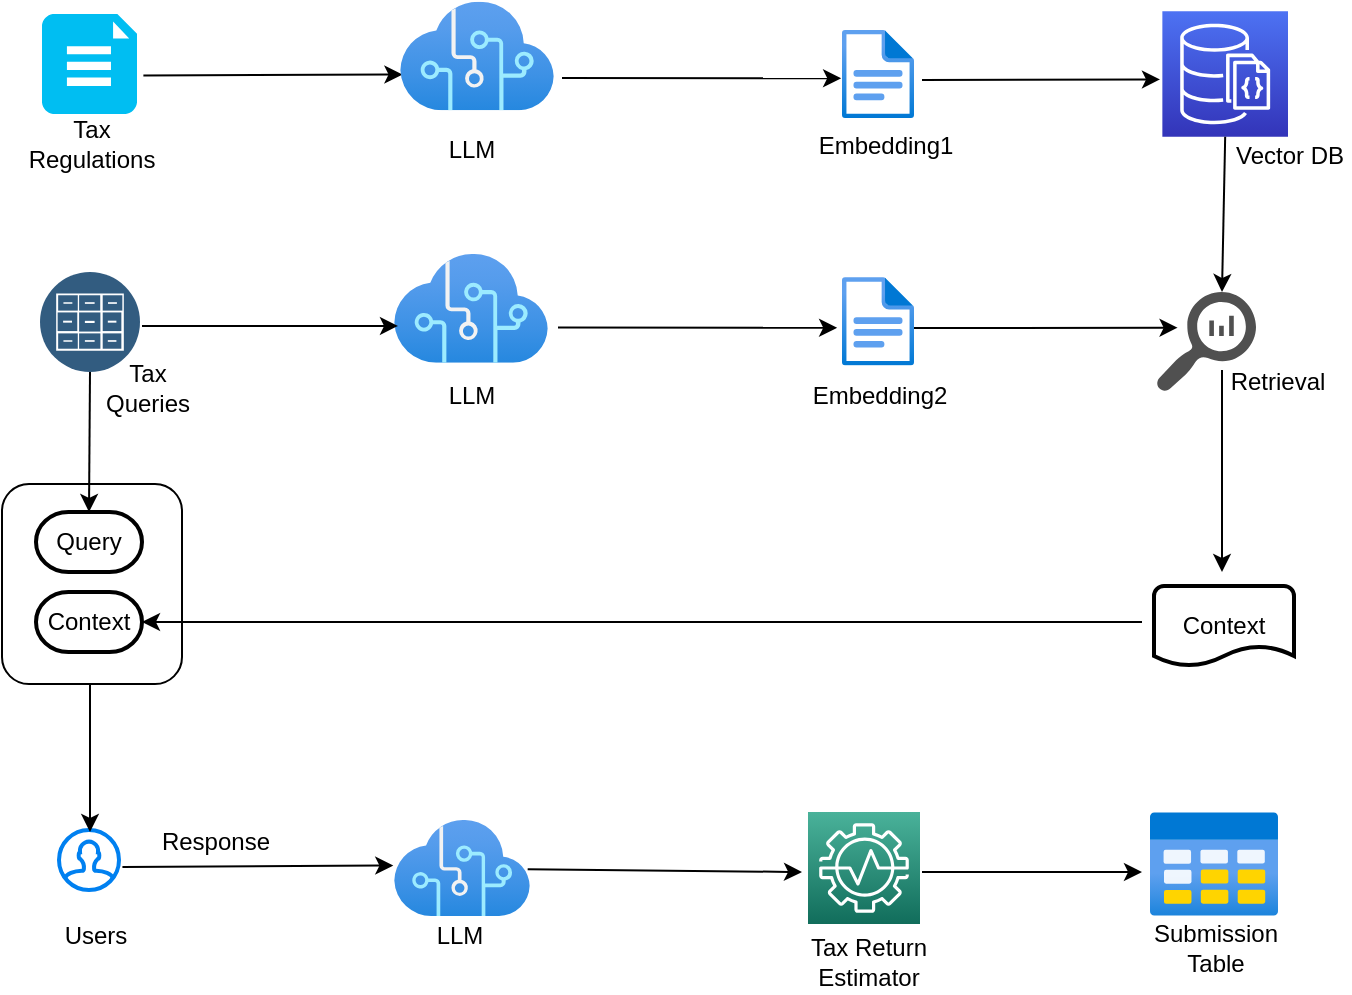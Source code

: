 <mxfile>
    <diagram id="Q0Bqb7_0KAcd7Om0uFCT" name="Page-1">
        <mxGraphModel dx="1507" dy="697" grid="1" gridSize="10" guides="1" tooltips="1" connect="1" arrows="1" fold="1" page="1" pageScale="1" pageWidth="827" pageHeight="1169" math="0" shadow="0">
            <root>
                <mxCell id="0"/>
                <mxCell id="1" parent="0"/>
                <mxCell id="199" value="" style="rounded=1;whiteSpace=wrap;html=1;" parent="1" vertex="1">
                    <mxGeometry x="100" y="386" width="90" height="100" as="geometry"/>
                </mxCell>
                <mxCell id="80" value="" style="verticalLabelPosition=bottom;html=1;verticalAlign=top;align=center;strokeColor=none;fillColor=#00BEF2;shape=mxgraph.azure.file_2;pointerEvents=1;" parent="1" vertex="1">
                    <mxGeometry x="120" y="151" width="47.5" height="50" as="geometry"/>
                </mxCell>
                <mxCell id="83" value="" style="endArrow=classic;html=1;entryX=-0.036;entryY=0.67;entryDx=0;entryDy=0;entryPerimeter=0;exitX=0.983;exitY=0.614;exitDx=0;exitDy=0;exitPerimeter=0;" parent="1" edge="1">
                    <mxGeometry width="50" height="50" relative="1" as="geometry">
                        <mxPoint x="170.693" y="181.7" as="sourcePoint"/>
                        <mxPoint x="300.228" y="181.241" as="targetPoint"/>
                    </mxGeometry>
                </mxCell>
                <mxCell id="121" value="" style="aspect=fixed;html=1;points=[];align=center;image;fontSize=12;image=img/lib/azure2/general/File.svg;" parent="1" vertex="1">
                    <mxGeometry x="520" y="158.82" width="36" height="44.36" as="geometry"/>
                </mxCell>
                <mxCell id="128" value="" style="html=1;verticalLabelPosition=bottom;align=center;labelBackgroundColor=#ffffff;verticalAlign=top;strokeWidth=2;strokeColor=#0080F0;shadow=0;dashed=0;shape=mxgraph.ios7.icons.user;" parent="1" vertex="1">
                    <mxGeometry x="128.5" y="559" width="30" height="30" as="geometry"/>
                </mxCell>
                <mxCell id="130" value="" style="endArrow=classic;html=1;exitX=1.057;exitY=0.616;exitDx=0;exitDy=0;exitPerimeter=0;entryX=-0.005;entryY=0.474;entryDx=0;entryDy=0;entryPerimeter=0;" parent="1" source="128" target="142" edge="1">
                    <mxGeometry width="50" height="50" relative="1" as="geometry">
                        <mxPoint x="150" y="714" as="sourcePoint"/>
                        <mxPoint x="290" y="580" as="targetPoint"/>
                    </mxGeometry>
                </mxCell>
                <mxCell id="132" value="Tax Regulations" style="text;html=1;strokeColor=none;fillColor=none;align=center;verticalAlign=middle;whiteSpace=wrap;rounded=0;" parent="1" vertex="1">
                    <mxGeometry x="115" y="201" width="60" height="30" as="geometry"/>
                </mxCell>
                <mxCell id="133" value="Embedding1" style="text;html=1;strokeColor=none;fillColor=none;align=center;verticalAlign=middle;whiteSpace=wrap;rounded=0;" parent="1" vertex="1">
                    <mxGeometry x="512" y="202.18" width="60" height="30" as="geometry"/>
                </mxCell>
                <mxCell id="142" value="" style="aspect=fixed;html=1;points=[];align=center;image;fontSize=12;image=img/lib/azure2/ai_machine_learning/Cognitive_Services.svg;" parent="1" vertex="1">
                    <mxGeometry x="295.99" y="554" width="68" height="48" as="geometry"/>
                </mxCell>
                <mxCell id="149" value="" style="endArrow=classic;html=1;" parent="1" edge="1">
                    <mxGeometry width="50" height="50" relative="1" as="geometry">
                        <mxPoint x="144" y="486" as="sourcePoint"/>
                        <mxPoint x="144" y="560" as="targetPoint"/>
                    </mxGeometry>
                </mxCell>
                <mxCell id="151" value="LLM" style="text;html=1;strokeColor=none;fillColor=none;align=center;verticalAlign=middle;whiteSpace=wrap;rounded=0;" parent="1" vertex="1">
                    <mxGeometry x="304.5" y="204.18" width="60" height="30" as="geometry"/>
                </mxCell>
                <mxCell id="155" value="LLM" style="text;html=1;strokeColor=none;fillColor=none;align=center;verticalAlign=middle;whiteSpace=wrap;rounded=0;" parent="1" vertex="1">
                    <mxGeometry x="299" y="597" width="60" height="30" as="geometry"/>
                </mxCell>
                <mxCell id="156" value="Users" style="text;html=1;strokeColor=none;fillColor=none;align=center;verticalAlign=middle;whiteSpace=wrap;rounded=0;" parent="1" vertex="1">
                    <mxGeometry x="117" y="597" width="60" height="30" as="geometry"/>
                </mxCell>
                <mxCell id="157" value="Response" style="text;html=1;strokeColor=none;fillColor=none;align=center;verticalAlign=middle;whiteSpace=wrap;rounded=0;" parent="1" vertex="1">
                    <mxGeometry x="177" y="550" width="60" height="30" as="geometry"/>
                </mxCell>
                <mxCell id="162" value="" style="sketch=0;points=[[0,0,0],[0.25,0,0],[0.5,0,0],[0.75,0,0],[1,0,0],[0,1,0],[0.25,1,0],[0.5,1,0],[0.75,1,0],[1,1,0],[0,0.25,0],[0,0.5,0],[0,0.75,0],[1,0.25,0],[1,0.5,0],[1,0.75,0]];outlineConnect=0;fontColor=#232F3E;gradientColor=#4D72F3;gradientDirection=north;fillColor=#3334B9;strokeColor=#ffffff;dashed=0;verticalLabelPosition=bottom;verticalAlign=top;align=center;html=1;fontSize=12;fontStyle=0;aspect=fixed;shape=mxgraph.aws4.resourceIcon;resIcon=mxgraph.aws4.documentdb_with_mongodb_compatibility;" parent="1" vertex="1">
                    <mxGeometry x="680.18" y="149.59" width="62.82" height="62.82" as="geometry"/>
                </mxCell>
                <mxCell id="163" value="" style="aspect=fixed;perimeter=ellipsePerimeter;html=1;align=center;shadow=0;dashed=0;fontColor=#4277BB;labelBackgroundColor=#ffffff;fontSize=12;spacingTop=3;image;image=img/lib/ibm/data/file_repository.svg;" parent="1" vertex="1">
                    <mxGeometry x="119" y="280" width="50" height="50" as="geometry"/>
                </mxCell>
                <mxCell id="164" value="Tax Queries" style="text;html=1;strokeColor=none;fillColor=none;align=center;verticalAlign=middle;whiteSpace=wrap;rounded=0;" parent="1" vertex="1">
                    <mxGeometry x="143" y="323" width="60" height="30" as="geometry"/>
                </mxCell>
                <mxCell id="165" value="" style="aspect=fixed;html=1;points=[];align=center;image;fontSize=12;image=img/lib/azure2/ai_machine_learning/Cognitive_Services.svg;" parent="1" vertex="1">
                    <mxGeometry x="295.99" y="271" width="77.01" height="54.36" as="geometry"/>
                </mxCell>
                <mxCell id="173" value="" style="aspect=fixed;html=1;points=[];align=center;image;fontSize=12;image=img/lib/azure2/general/File.svg;" parent="1" vertex="1">
                    <mxGeometry x="520" y="282.46" width="36" height="44.36" as="geometry"/>
                </mxCell>
                <mxCell id="174" value="Embedding2" style="text;html=1;strokeColor=none;fillColor=none;align=center;verticalAlign=middle;whiteSpace=wrap;rounded=0;" parent="1" vertex="1">
                    <mxGeometry x="509" y="327" width="60" height="30" as="geometry"/>
                </mxCell>
                <mxCell id="175" value="" style="sketch=0;pointerEvents=1;shadow=0;dashed=0;html=1;strokeColor=none;labelPosition=center;verticalLabelPosition=bottom;verticalAlign=top;align=center;fillColor=#505050;shape=mxgraph.mscae.oms.log_search" parent="1" vertex="1">
                    <mxGeometry x="677" y="290" width="50" height="50" as="geometry"/>
                </mxCell>
                <mxCell id="176" value="Context" style="strokeWidth=2;html=1;shape=mxgraph.flowchart.document2;whiteSpace=wrap;size=0.25;" parent="1" vertex="1">
                    <mxGeometry x="676" y="437" width="70" height="40" as="geometry"/>
                </mxCell>
                <mxCell id="181" value="" style="aspect=fixed;html=1;points=[];align=center;image;fontSize=12;image=img/lib/azure2/general/Table.svg;" parent="1" vertex="1">
                    <mxGeometry x="674" y="550" width="64" height="52" as="geometry"/>
                </mxCell>
                <mxCell id="182" value="" style="endArrow=classic;html=1;" parent="1" edge="1">
                    <mxGeometry width="50" height="50" relative="1" as="geometry">
                        <mxPoint x="560" y="580" as="sourcePoint"/>
                        <mxPoint x="670" y="580" as="targetPoint"/>
                    </mxGeometry>
                </mxCell>
                <mxCell id="183" value="" style="aspect=fixed;html=1;points=[];align=center;image;fontSize=12;image=img/lib/azure2/ai_machine_learning/Cognitive_Services.svg;" parent="1" vertex="1">
                    <mxGeometry x="299" y="144.82" width="77.01" height="54.36" as="geometry"/>
                </mxCell>
                <mxCell id="184" value="" style="endArrow=classic;html=1;entryX=-0.012;entryY=0.548;entryDx=0;entryDy=0;entryPerimeter=0;" parent="1" target="121" edge="1">
                    <mxGeometry width="50" height="50" relative="1" as="geometry">
                        <mxPoint x="380" y="183" as="sourcePoint"/>
                        <mxPoint x="469.998" y="183.581" as="targetPoint"/>
                    </mxGeometry>
                </mxCell>
                <mxCell id="185" value="" style="endArrow=classic;html=1;entryX=-0.012;entryY=0.548;entryDx=0;entryDy=0;entryPerimeter=0;" parent="1" edge="1">
                    <mxGeometry width="50" height="50" relative="1" as="geometry">
                        <mxPoint x="560" y="184" as="sourcePoint"/>
                        <mxPoint x="678.998" y="183.709" as="targetPoint"/>
                    </mxGeometry>
                </mxCell>
                <mxCell id="186" value="" style="endArrow=classic;html=1;entryX=0.66;entryY=0;entryDx=0;entryDy=0;entryPerimeter=0;exitX=0.5;exitY=1;exitDx=0;exitDy=0;exitPerimeter=0;" parent="1" source="162" target="175" edge="1">
                    <mxGeometry width="50" height="50" relative="1" as="geometry">
                        <mxPoint x="719" y="230" as="sourcePoint"/>
                        <mxPoint x="770" y="190" as="targetPoint"/>
                    </mxGeometry>
                </mxCell>
                <mxCell id="187" value="Retrieval" style="text;html=1;strokeColor=none;fillColor=none;align=center;verticalAlign=middle;whiteSpace=wrap;rounded=0;" parent="1" vertex="1">
                    <mxGeometry x="708" y="320" width="60" height="30" as="geometry"/>
                </mxCell>
                <mxCell id="188" value="" style="endArrow=classic;html=1;entryX=0.052;entryY=0.662;entryDx=0;entryDy=0;entryPerimeter=0;" parent="1" edge="1">
                    <mxGeometry width="50" height="50" relative="1" as="geometry">
                        <mxPoint x="170" y="307" as="sourcePoint"/>
                        <mxPoint x="297.995" y="306.986" as="targetPoint"/>
                    </mxGeometry>
                </mxCell>
                <mxCell id="191" value="LLM" style="text;html=1;strokeColor=none;fillColor=none;align=center;verticalAlign=middle;whiteSpace=wrap;rounded=0;" parent="1" vertex="1">
                    <mxGeometry x="304.5" y="326.82" width="60" height="30" as="geometry"/>
                </mxCell>
                <mxCell id="192" value="" style="endArrow=classic;html=1;entryX=-0.012;entryY=0.548;entryDx=0;entryDy=0;entryPerimeter=0;" parent="1" edge="1">
                    <mxGeometry width="50" height="50" relative="1" as="geometry">
                        <mxPoint x="378" y="307.76" as="sourcePoint"/>
                        <mxPoint x="517.568" y="307.889" as="targetPoint"/>
                    </mxGeometry>
                </mxCell>
                <mxCell id="193" value="" style="endArrow=classic;html=1;entryX=0.216;entryY=0.357;entryDx=0;entryDy=0;entryPerimeter=0;" parent="1" target="175" edge="1">
                    <mxGeometry width="50" height="50" relative="1" as="geometry">
                        <mxPoint x="556" y="308.05" as="sourcePoint"/>
                        <mxPoint x="680" y="308" as="targetPoint"/>
                    </mxGeometry>
                </mxCell>
                <mxCell id="194" value="" style="endArrow=classic;html=1;" parent="1" edge="1">
                    <mxGeometry width="50" height="50" relative="1" as="geometry">
                        <mxPoint x="710" y="329" as="sourcePoint"/>
                        <mxPoint x="710" y="430" as="targetPoint"/>
                    </mxGeometry>
                </mxCell>
                <mxCell id="195" value="" style="endArrow=classic;html=1;" parent="1" edge="1">
                    <mxGeometry width="50" height="50" relative="1" as="geometry">
                        <mxPoint x="670" y="455" as="sourcePoint"/>
                        <mxPoint x="170" y="455" as="targetPoint"/>
                    </mxGeometry>
                </mxCell>
                <mxCell id="197" value="Query" style="strokeWidth=2;html=1;shape=mxgraph.flowchart.terminator;whiteSpace=wrap;" parent="1" vertex="1">
                    <mxGeometry x="117" y="400" width="53" height="30" as="geometry"/>
                </mxCell>
                <mxCell id="198" value="Context" style="strokeWidth=2;html=1;shape=mxgraph.flowchart.terminator;whiteSpace=wrap;" parent="1" vertex="1">
                    <mxGeometry x="117" y="440" width="53" height="30" as="geometry"/>
                </mxCell>
                <mxCell id="200" value="" style="endArrow=classic;html=1;entryX=0.5;entryY=0;entryDx=0;entryDy=0;entryPerimeter=0;exitX=0.5;exitY=1;exitDx=0;exitDy=0;" parent="1" source="163" target="197" edge="1">
                    <mxGeometry width="50" height="50" relative="1" as="geometry">
                        <mxPoint x="150" y="340" as="sourcePoint"/>
                        <mxPoint x="200" y="290" as="targetPoint"/>
                    </mxGeometry>
                </mxCell>
                <mxCell id="202" value="Submission Table" style="text;html=1;strokeColor=none;fillColor=none;align=center;verticalAlign=middle;whiteSpace=wrap;rounded=0;" parent="1" vertex="1">
                    <mxGeometry x="677" y="603" width="60" height="30" as="geometry"/>
                </mxCell>
                <mxCell id="203" value="Vector DB" style="text;html=1;strokeColor=none;fillColor=none;align=center;verticalAlign=middle;whiteSpace=wrap;rounded=0;" parent="1" vertex="1">
                    <mxGeometry x="714" y="207" width="60" height="30" as="geometry"/>
                </mxCell>
                <mxCell id="204" value="" style="sketch=0;points=[[0,0,0],[0.25,0,0],[0.5,0,0],[0.75,0,0],[1,0,0],[0,1,0],[0.25,1,0],[0.5,1,0],[0.75,1,0],[1,1,0],[0,0.25,0],[0,0.5,0],[0,0.75,0],[1,0.25,0],[1,0.5,0],[1,0.75,0]];outlineConnect=0;fontColor=#232F3E;gradientColor=#4AB29A;gradientDirection=north;fillColor=#116D5B;strokeColor=#ffffff;dashed=0;verticalLabelPosition=bottom;verticalAlign=top;align=center;html=1;fontSize=12;fontStyle=0;aspect=fixed;shape=mxgraph.aws4.resourceIcon;resIcon=mxgraph.aws4.monitron;" vertex="1" parent="1">
                    <mxGeometry x="503" y="550" width="56" height="56" as="geometry"/>
                </mxCell>
                <mxCell id="205" value="" style="endArrow=classic;html=1;exitX=0.983;exitY=0.514;exitDx=0;exitDy=0;exitPerimeter=0;" edge="1" parent="1" source="142">
                    <mxGeometry width="50" height="50" relative="1" as="geometry">
                        <mxPoint x="360" y="590" as="sourcePoint"/>
                        <mxPoint x="500" y="580" as="targetPoint"/>
                    </mxGeometry>
                </mxCell>
                <mxCell id="206" value="Tax Return Estimator" style="text;html=1;strokeColor=none;fillColor=none;align=center;verticalAlign=middle;whiteSpace=wrap;rounded=0;" vertex="1" parent="1">
                    <mxGeometry x="500" y="610" width="67" height="30" as="geometry"/>
                </mxCell>
            </root>
        </mxGraphModel>
    </diagram>
</mxfile>